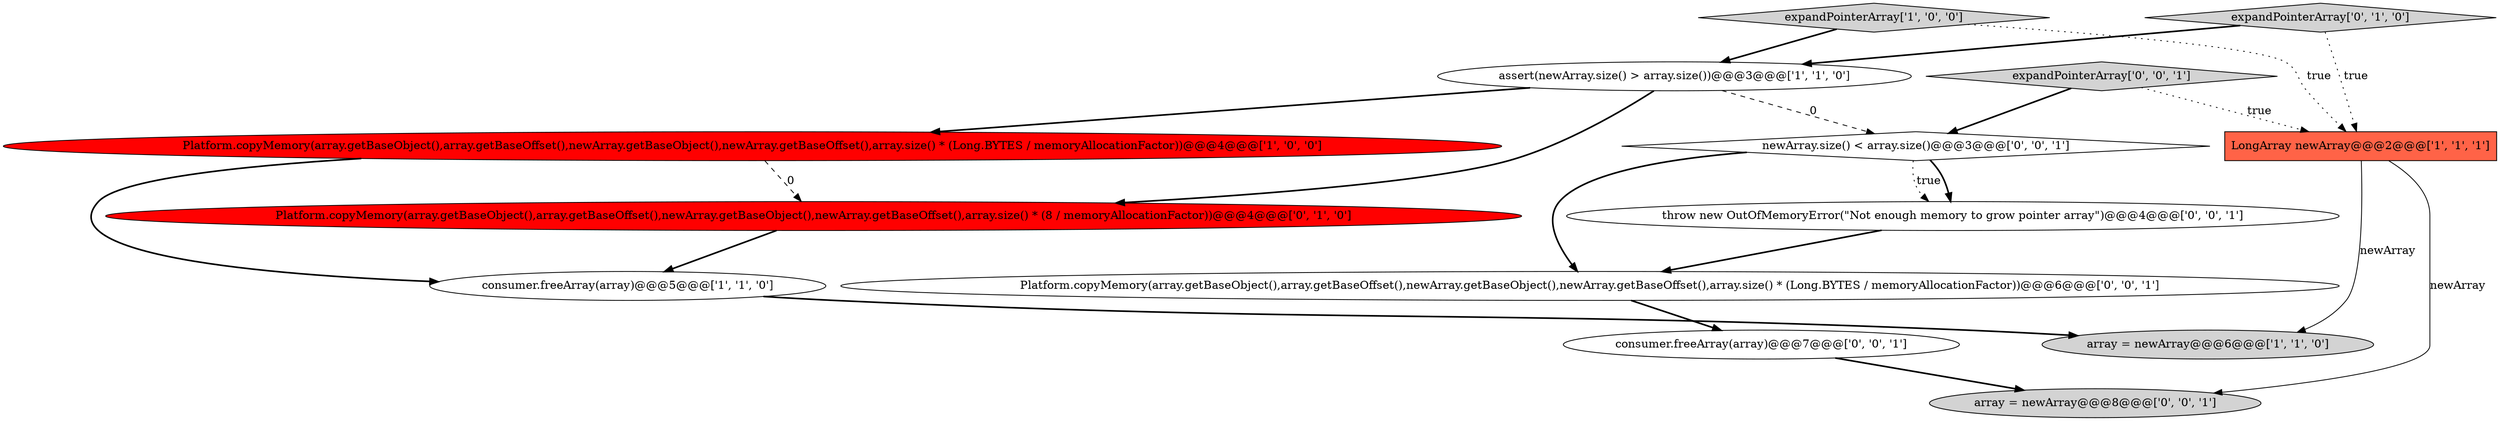 digraph {
0 [style = filled, label = "LongArray newArray@@@2@@@['1', '1', '1']", fillcolor = tomato, shape = box image = "AAA0AAABBB1BBB"];
9 [style = filled, label = "newArray.size() < array.size()@@@3@@@['0', '0', '1']", fillcolor = white, shape = diamond image = "AAA0AAABBB3BBB"];
1 [style = filled, label = "assert(newArray.size() > array.size())@@@3@@@['1', '1', '0']", fillcolor = white, shape = ellipse image = "AAA0AAABBB1BBB"];
3 [style = filled, label = "array = newArray@@@6@@@['1', '1', '0']", fillcolor = lightgray, shape = ellipse image = "AAA0AAABBB1BBB"];
10 [style = filled, label = "array = newArray@@@8@@@['0', '0', '1']", fillcolor = lightgray, shape = ellipse image = "AAA0AAABBB3BBB"];
12 [style = filled, label = "consumer.freeArray(array)@@@7@@@['0', '0', '1']", fillcolor = white, shape = ellipse image = "AAA0AAABBB3BBB"];
4 [style = filled, label = "Platform.copyMemory(array.getBaseObject(),array.getBaseOffset(),newArray.getBaseObject(),newArray.getBaseOffset(),array.size() * (Long.BYTES / memoryAllocationFactor))@@@4@@@['1', '0', '0']", fillcolor = red, shape = ellipse image = "AAA1AAABBB1BBB"];
5 [style = filled, label = "consumer.freeArray(array)@@@5@@@['1', '1', '0']", fillcolor = white, shape = ellipse image = "AAA0AAABBB1BBB"];
11 [style = filled, label = "expandPointerArray['0', '0', '1']", fillcolor = lightgray, shape = diamond image = "AAA0AAABBB3BBB"];
6 [style = filled, label = "Platform.copyMemory(array.getBaseObject(),array.getBaseOffset(),newArray.getBaseObject(),newArray.getBaseOffset(),array.size() * (8 / memoryAllocationFactor))@@@4@@@['0', '1', '0']", fillcolor = red, shape = ellipse image = "AAA1AAABBB2BBB"];
2 [style = filled, label = "expandPointerArray['1', '0', '0']", fillcolor = lightgray, shape = diamond image = "AAA0AAABBB1BBB"];
7 [style = filled, label = "expandPointerArray['0', '1', '0']", fillcolor = lightgray, shape = diamond image = "AAA0AAABBB2BBB"];
8 [style = filled, label = "Platform.copyMemory(array.getBaseObject(),array.getBaseOffset(),newArray.getBaseObject(),newArray.getBaseOffset(),array.size() * (Long.BYTES / memoryAllocationFactor))@@@6@@@['0', '0', '1']", fillcolor = white, shape = ellipse image = "AAA0AAABBB3BBB"];
13 [style = filled, label = "throw new OutOfMemoryError(\"Not enough memory to grow pointer array\")@@@4@@@['0', '0', '1']", fillcolor = white, shape = ellipse image = "AAA0AAABBB3BBB"];
5->3 [style = bold, label=""];
1->4 [style = bold, label=""];
7->1 [style = bold, label=""];
2->0 [style = dotted, label="true"];
0->10 [style = solid, label="newArray"];
2->1 [style = bold, label=""];
1->9 [style = dashed, label="0"];
0->3 [style = solid, label="newArray"];
7->0 [style = dotted, label="true"];
9->8 [style = bold, label=""];
11->9 [style = bold, label=""];
4->6 [style = dashed, label="0"];
6->5 [style = bold, label=""];
12->10 [style = bold, label=""];
1->6 [style = bold, label=""];
11->0 [style = dotted, label="true"];
9->13 [style = dotted, label="true"];
13->8 [style = bold, label=""];
4->5 [style = bold, label=""];
8->12 [style = bold, label=""];
9->13 [style = bold, label=""];
}
